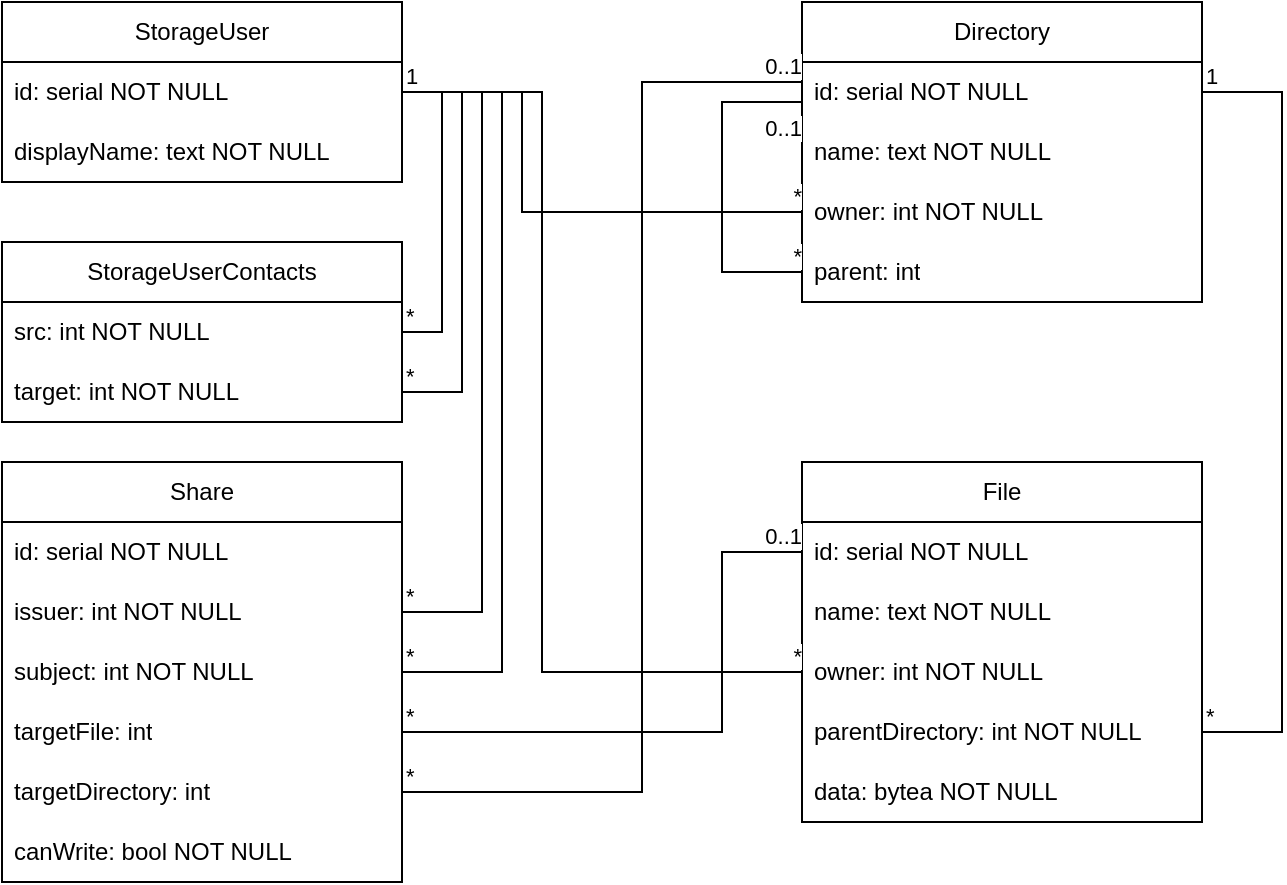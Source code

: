 <mxfile version="20.6.2" type="device"><diagram id="SA_TsuXBz7pgEuIz9iYb" name="Seite-1"><mxGraphModel dx="1422" dy="762" grid="1" gridSize="10" guides="1" tooltips="1" connect="1" arrows="1" fold="1" page="1" pageScale="1" pageWidth="827" pageHeight="1169" math="0" shadow="0"><root><mxCell id="0"/><mxCell id="1" parent="0"/><mxCell id="UxKKJHwO2CyS_UUntvFy-1" value="File" style="swimlane;fontStyle=0;childLayout=stackLayout;horizontal=1;startSize=30;horizontalStack=0;resizeParent=1;resizeParentMax=0;resizeLast=0;collapsible=1;marginBottom=0;whiteSpace=wrap;html=1;" parent="1" vertex="1"><mxGeometry x="440" y="270" width="200" height="180" as="geometry"/></mxCell><mxCell id="UxKKJHwO2CyS_UUntvFy-2" value="id: serial NOT NULL" style="text;strokeColor=none;fillColor=none;align=left;verticalAlign=middle;spacingLeft=4;spacingRight=4;overflow=hidden;points=[[0,0.5],[1,0.5]];portConstraint=eastwest;rotatable=0;whiteSpace=wrap;html=1;" parent="UxKKJHwO2CyS_UUntvFy-1" vertex="1"><mxGeometry y="30" width="200" height="30" as="geometry"/></mxCell><mxCell id="UxKKJHwO2CyS_UUntvFy-3" value="name: text NOT NULL" style="text;strokeColor=none;fillColor=none;align=left;verticalAlign=middle;spacingLeft=4;spacingRight=4;overflow=hidden;points=[[0,0.5],[1,0.5]];portConstraint=eastwest;rotatable=0;whiteSpace=wrap;html=1;" parent="UxKKJHwO2CyS_UUntvFy-1" vertex="1"><mxGeometry y="60" width="200" height="30" as="geometry"/></mxCell><mxCell id="UxKKJHwO2CyS_UUntvFy-45" value="owner: int NOT NULL" style="text;strokeColor=none;fillColor=none;align=left;verticalAlign=middle;spacingLeft=4;spacingRight=4;overflow=hidden;points=[[0,0.5],[1,0.5]];portConstraint=eastwest;rotatable=0;whiteSpace=wrap;html=1;" parent="UxKKJHwO2CyS_UUntvFy-1" vertex="1"><mxGeometry y="90" width="200" height="30" as="geometry"/></mxCell><mxCell id="UxKKJHwO2CyS_UUntvFy-4" value="parentDirectory: int NOT NULL" style="text;strokeColor=none;fillColor=none;align=left;verticalAlign=middle;spacingLeft=4;spacingRight=4;overflow=hidden;points=[[0,0.5],[1,0.5]];portConstraint=eastwest;rotatable=0;whiteSpace=wrap;html=1;" parent="UxKKJHwO2CyS_UUntvFy-1" vertex="1"><mxGeometry y="120" width="200" height="30" as="geometry"/></mxCell><mxCell id="UxKKJHwO2CyS_UUntvFy-24" value="data: bytea NOT NULL" style="text;strokeColor=none;fillColor=none;align=left;verticalAlign=middle;spacingLeft=4;spacingRight=4;overflow=hidden;points=[[0,0.5],[1,0.5]];portConstraint=eastwest;rotatable=0;whiteSpace=wrap;html=1;" parent="UxKKJHwO2CyS_UUntvFy-1" vertex="1"><mxGeometry y="150" width="200" height="30" as="geometry"/></mxCell><mxCell id="UxKKJHwO2CyS_UUntvFy-5" value="Directory" style="swimlane;fontStyle=0;childLayout=stackLayout;horizontal=1;startSize=30;horizontalStack=0;resizeParent=1;resizeParentMax=0;resizeLast=0;collapsible=1;marginBottom=0;whiteSpace=wrap;html=1;" parent="1" vertex="1"><mxGeometry x="440" y="40" width="200" height="150" as="geometry"/></mxCell><mxCell id="UxKKJHwO2CyS_UUntvFy-6" value="id: serial NOT NULL" style="text;strokeColor=none;fillColor=none;align=left;verticalAlign=middle;spacingLeft=4;spacingRight=4;overflow=hidden;points=[[0,0.5],[1,0.5]];portConstraint=eastwest;rotatable=0;whiteSpace=wrap;html=1;" parent="UxKKJHwO2CyS_UUntvFy-5" vertex="1"><mxGeometry y="30" width="200" height="30" as="geometry"/></mxCell><mxCell id="UxKKJHwO2CyS_UUntvFy-7" value="name: text NOT NULL" style="text;strokeColor=none;fillColor=none;align=left;verticalAlign=middle;spacingLeft=4;spacingRight=4;overflow=hidden;points=[[0,0.5],[1,0.5]];portConstraint=eastwest;rotatable=0;whiteSpace=wrap;html=1;" parent="UxKKJHwO2CyS_UUntvFy-5" vertex="1"><mxGeometry y="60" width="200" height="30" as="geometry"/></mxCell><mxCell id="UxKKJHwO2CyS_UUntvFy-44" value="owner: int NOT NULL" style="text;strokeColor=none;fillColor=none;align=left;verticalAlign=middle;spacingLeft=4;spacingRight=4;overflow=hidden;points=[[0,0.5],[1,0.5]];portConstraint=eastwest;rotatable=0;whiteSpace=wrap;html=1;" parent="UxKKJHwO2CyS_UUntvFy-5" vertex="1"><mxGeometry y="90" width="200" height="30" as="geometry"/></mxCell><mxCell id="UxKKJHwO2CyS_UUntvFy-8" value="parent: int" style="text;strokeColor=none;fillColor=none;align=left;verticalAlign=middle;spacingLeft=4;spacingRight=4;overflow=hidden;points=[[0,0.5],[1,0.5]];portConstraint=eastwest;rotatable=0;whiteSpace=wrap;html=1;" parent="UxKKJHwO2CyS_UUntvFy-5" vertex="1"><mxGeometry y="120" width="200" height="30" as="geometry"/></mxCell><mxCell id="UxKKJHwO2CyS_UUntvFy-37" value="" style="endArrow=none;html=1;rounded=0;endFill=0;" parent="UxKKJHwO2CyS_UUntvFy-5" source="UxKKJHwO2CyS_UUntvFy-8" edge="1"><mxGeometry relative="1" as="geometry"><mxPoint x="-56" y="540" as="sourcePoint"/><mxPoint y="50" as="targetPoint"/><Array as="points"><mxPoint x="-40" y="135"/><mxPoint x="-40" y="50"/></Array></mxGeometry></mxCell><mxCell id="UxKKJHwO2CyS_UUntvFy-38" value="*" style="edgeLabel;resizable=0;html=1;align=right;verticalAlign=bottom;" parent="UxKKJHwO2CyS_UUntvFy-37" connectable="0" vertex="1"><mxGeometry x="-1" relative="1" as="geometry"/></mxCell><mxCell id="UxKKJHwO2CyS_UUntvFy-39" value="0..1" style="edgeLabel;resizable=0;html=1;align=right;verticalAlign=top;" parent="UxKKJHwO2CyS_UUntvFy-37" connectable="0" vertex="1"><mxGeometry x="1" relative="1" as="geometry"/></mxCell><mxCell id="UxKKJHwO2CyS_UUntvFy-9" value="StorageUser" style="swimlane;fontStyle=0;childLayout=stackLayout;horizontal=1;startSize=30;horizontalStack=0;resizeParent=1;resizeParentMax=0;resizeLast=0;collapsible=1;marginBottom=0;whiteSpace=wrap;html=1;" parent="1" vertex="1"><mxGeometry x="40" y="40" width="200" height="90" as="geometry"/></mxCell><mxCell id="UxKKJHwO2CyS_UUntvFy-10" value="id: serial NOT NULL" style="text;strokeColor=none;fillColor=none;align=left;verticalAlign=middle;spacingLeft=4;spacingRight=4;overflow=hidden;points=[[0,0.5],[1,0.5]];portConstraint=eastwest;rotatable=0;whiteSpace=wrap;html=1;" parent="UxKKJHwO2CyS_UUntvFy-9" vertex="1"><mxGeometry y="30" width="200" height="30" as="geometry"/></mxCell><mxCell id="UxKKJHwO2CyS_UUntvFy-11" value="displayName: text NOT NULL" style="text;strokeColor=none;fillColor=none;align=left;verticalAlign=middle;spacingLeft=4;spacingRight=4;overflow=hidden;points=[[0,0.5],[1,0.5]];portConstraint=eastwest;rotatable=0;whiteSpace=wrap;html=1;" parent="UxKKJHwO2CyS_UUntvFy-9" vertex="1"><mxGeometry y="60" width="200" height="30" as="geometry"/></mxCell><mxCell id="UxKKJHwO2CyS_UUntvFy-13" value="Share" style="swimlane;fontStyle=0;childLayout=stackLayout;horizontal=1;startSize=30;horizontalStack=0;resizeParent=1;resizeParentMax=0;resizeLast=0;collapsible=1;marginBottom=0;whiteSpace=wrap;html=1;" parent="1" vertex="1"><mxGeometry x="40" y="270" width="200" height="210" as="geometry"/></mxCell><mxCell id="UxKKJHwO2CyS_UUntvFy-14" value="id: serial NOT NULL" style="text;strokeColor=none;fillColor=none;align=left;verticalAlign=middle;spacingLeft=4;spacingRight=4;overflow=hidden;points=[[0,0.5],[1,0.5]];portConstraint=eastwest;rotatable=0;whiteSpace=wrap;html=1;" parent="UxKKJHwO2CyS_UUntvFy-13" vertex="1"><mxGeometry y="30" width="200" height="30" as="geometry"/></mxCell><mxCell id="UxKKJHwO2CyS_UUntvFy-18" value="issuer: int NOT NULL" style="text;strokeColor=none;fillColor=none;align=left;verticalAlign=middle;spacingLeft=4;spacingRight=4;overflow=hidden;points=[[0,0.5],[1,0.5]];portConstraint=eastwest;rotatable=0;whiteSpace=wrap;html=1;" parent="UxKKJHwO2CyS_UUntvFy-13" vertex="1"><mxGeometry y="60" width="200" height="30" as="geometry"/></mxCell><mxCell id="UxKKJHwO2CyS_UUntvFy-19" value="subject: int NOT NULL" style="text;strokeColor=none;fillColor=none;align=left;verticalAlign=middle;spacingLeft=4;spacingRight=4;overflow=hidden;points=[[0,0.5],[1,0.5]];portConstraint=eastwest;rotatable=0;whiteSpace=wrap;html=1;" parent="UxKKJHwO2CyS_UUntvFy-13" vertex="1"><mxGeometry y="90" width="200" height="30" as="geometry"/></mxCell><mxCell id="UxKKJHwO2CyS_UUntvFy-17" value="targetFile: int" style="text;strokeColor=none;fillColor=none;align=left;verticalAlign=middle;spacingLeft=4;spacingRight=4;overflow=hidden;points=[[0,0.5],[1,0.5]];portConstraint=eastwest;rotatable=0;whiteSpace=wrap;html=1;" parent="UxKKJHwO2CyS_UUntvFy-13" vertex="1"><mxGeometry y="120" width="200" height="30" as="geometry"/></mxCell><mxCell id="UxKKJHwO2CyS_UUntvFy-16" value="targetDirectory: int" style="text;strokeColor=none;fillColor=none;align=left;verticalAlign=middle;spacingLeft=4;spacingRight=4;overflow=hidden;points=[[0,0.5],[1,0.5]];portConstraint=eastwest;rotatable=0;whiteSpace=wrap;html=1;" parent="UxKKJHwO2CyS_UUntvFy-13" vertex="1"><mxGeometry y="150" width="200" height="30" as="geometry"/></mxCell><mxCell id="hQOVc1WOOjiJGeHiyIxn-1" value="canWrite: bool NOT NULL" style="text;strokeColor=none;fillColor=none;align=left;verticalAlign=middle;spacingLeft=4;spacingRight=4;overflow=hidden;points=[[0,0.5],[1,0.5]];portConstraint=eastwest;rotatable=0;whiteSpace=wrap;html=1;" parent="UxKKJHwO2CyS_UUntvFy-13" vertex="1"><mxGeometry y="180" width="200" height="30" as="geometry"/></mxCell><mxCell id="UxKKJHwO2CyS_UUntvFy-20" value="" style="endArrow=none;html=1;rounded=0;endFill=0;" parent="1" source="UxKKJHwO2CyS_UUntvFy-10" target="UxKKJHwO2CyS_UUntvFy-18" edge="1"><mxGeometry relative="1" as="geometry"><mxPoint x="350" y="490" as="sourcePoint"/><mxPoint x="510" y="490" as="targetPoint"/><Array as="points"><mxPoint x="280" y="85"/><mxPoint x="280" y="345"/></Array></mxGeometry></mxCell><mxCell id="UxKKJHwO2CyS_UUntvFy-22" value="1" style="edgeLabel;resizable=0;html=1;align=left;verticalAlign=bottom;" parent="UxKKJHwO2CyS_UUntvFy-20" connectable="0" vertex="1"><mxGeometry x="-1" relative="1" as="geometry"/></mxCell><mxCell id="UxKKJHwO2CyS_UUntvFy-23" value="*" style="edgeLabel;resizable=0;html=1;align=left;verticalAlign=bottom;" parent="UxKKJHwO2CyS_UUntvFy-20" connectable="0" vertex="1"><mxGeometry x="1" relative="1" as="geometry"/></mxCell><mxCell id="UxKKJHwO2CyS_UUntvFy-25" value="" style="endArrow=none;html=1;rounded=0;endFill=0;" parent="1" source="UxKKJHwO2CyS_UUntvFy-10" target="UxKKJHwO2CyS_UUntvFy-19" edge="1"><mxGeometry relative="1" as="geometry"><mxPoint x="344" y="490" as="sourcePoint"/><mxPoint x="504" y="490" as="targetPoint"/><Array as="points"><mxPoint x="290" y="85"/><mxPoint x="290" y="375"/></Array></mxGeometry></mxCell><mxCell id="UxKKJHwO2CyS_UUntvFy-26" value="1" style="edgeLabel;resizable=0;html=1;align=left;verticalAlign=bottom;" parent="UxKKJHwO2CyS_UUntvFy-25" connectable="0" vertex="1"><mxGeometry x="-1" relative="1" as="geometry"/></mxCell><mxCell id="UxKKJHwO2CyS_UUntvFy-27" value="*" style="edgeLabel;resizable=0;html=1;align=left;verticalAlign=bottom;" parent="UxKKJHwO2CyS_UUntvFy-25" connectable="0" vertex="1"><mxGeometry x="1" relative="1" as="geometry"/></mxCell><mxCell id="UxKKJHwO2CyS_UUntvFy-28" value="" style="endArrow=none;html=1;rounded=0;endFill=0;" parent="1" target="UxKKJHwO2CyS_UUntvFy-16" edge="1"><mxGeometry relative="1" as="geometry"><mxPoint x="440" y="80" as="sourcePoint"/><mxPoint x="500" y="510" as="targetPoint"/><Array as="points"><mxPoint x="360" y="80"/><mxPoint x="360" y="435"/></Array></mxGeometry></mxCell><mxCell id="UxKKJHwO2CyS_UUntvFy-29" value="0..1" style="edgeLabel;resizable=0;html=1;align=right;verticalAlign=bottom;" parent="UxKKJHwO2CyS_UUntvFy-28" connectable="0" vertex="1"><mxGeometry x="-1" relative="1" as="geometry"><mxPoint as="offset"/></mxGeometry></mxCell><mxCell id="UxKKJHwO2CyS_UUntvFy-30" value="*" style="edgeLabel;resizable=0;html=1;align=left;verticalAlign=bottom;" parent="UxKKJHwO2CyS_UUntvFy-28" connectable="0" vertex="1"><mxGeometry x="1" relative="1" as="geometry"/></mxCell><mxCell id="UxKKJHwO2CyS_UUntvFy-31" value="" style="endArrow=none;html=1;rounded=0;endFill=0;" parent="1" source="UxKKJHwO2CyS_UUntvFy-2" target="UxKKJHwO2CyS_UUntvFy-17" edge="1"><mxGeometry relative="1" as="geometry"><mxPoint x="320" y="480" as="sourcePoint"/><mxPoint x="480" y="480" as="targetPoint"/><Array as="points"><mxPoint x="400" y="315"/><mxPoint x="400" y="405"/></Array></mxGeometry></mxCell><mxCell id="UxKKJHwO2CyS_UUntvFy-32" value="0..1" style="edgeLabel;resizable=0;html=1;align=right;verticalAlign=bottom;" parent="UxKKJHwO2CyS_UUntvFy-31" connectable="0" vertex="1"><mxGeometry x="-1" relative="1" as="geometry"/></mxCell><mxCell id="UxKKJHwO2CyS_UUntvFy-33" value="*" style="edgeLabel;resizable=0;html=1;align=left;verticalAlign=bottom;" parent="UxKKJHwO2CyS_UUntvFy-31" connectable="0" vertex="1"><mxGeometry x="1" relative="1" as="geometry"/></mxCell><mxCell id="UxKKJHwO2CyS_UUntvFy-40" value="" style="endArrow=none;html=1;rounded=0;endFill=0;" parent="1" source="UxKKJHwO2CyS_UUntvFy-4" target="UxKKJHwO2CyS_UUntvFy-6" edge="1"><mxGeometry relative="1" as="geometry"><mxPoint x="540" y="584" as="sourcePoint"/><mxPoint x="770" y="260" as="targetPoint"/><Array as="points"><mxPoint x="680" y="405"/><mxPoint x="680" y="85"/></Array></mxGeometry></mxCell><mxCell id="UxKKJHwO2CyS_UUntvFy-41" value="*" style="edgeLabel;resizable=0;html=1;align=left;verticalAlign=bottom;" parent="UxKKJHwO2CyS_UUntvFy-40" connectable="0" vertex="1"><mxGeometry x="-1" relative="1" as="geometry"/></mxCell><mxCell id="UxKKJHwO2CyS_UUntvFy-42" value="1" style="edgeLabel;resizable=0;html=1;align=left;verticalAlign=bottom;" parent="UxKKJHwO2CyS_UUntvFy-40" connectable="0" vertex="1"><mxGeometry x="1" relative="1" as="geometry"/></mxCell><mxCell id="UxKKJHwO2CyS_UUntvFy-46" value="" style="endArrow=none;html=1;rounded=0;endFill=0;" parent="1" source="UxKKJHwO2CyS_UUntvFy-44" target="UxKKJHwO2CyS_UUntvFy-10" edge="1"><mxGeometry relative="1" as="geometry"><mxPoint x="280" y="770" as="sourcePoint"/><mxPoint x="280" y="480" as="targetPoint"/><Array as="points"><mxPoint x="300" y="145"/><mxPoint x="300" y="85"/></Array></mxGeometry></mxCell><mxCell id="UxKKJHwO2CyS_UUntvFy-47" value="*" style="edgeLabel;resizable=0;html=1;align=right;verticalAlign=bottom;" parent="UxKKJHwO2CyS_UUntvFy-46" connectable="0" vertex="1"><mxGeometry x="-1" relative="1" as="geometry"/></mxCell><mxCell id="UxKKJHwO2CyS_UUntvFy-48" value="1" style="edgeLabel;resizable=0;html=1;align=left;verticalAlign=bottom;" parent="UxKKJHwO2CyS_UUntvFy-46" connectable="0" vertex="1"><mxGeometry x="1" relative="1" as="geometry"/></mxCell><mxCell id="UxKKJHwO2CyS_UUntvFy-49" value="" style="endArrow=none;html=1;rounded=0;endFill=0;" parent="1" source="UxKKJHwO2CyS_UUntvFy-45" target="UxKKJHwO2CyS_UUntvFy-10" edge="1"><mxGeometry relative="1" as="geometry"><mxPoint x="490" y="155" as="sourcePoint"/><mxPoint x="250" y="95" as="targetPoint"/><Array as="points"><mxPoint x="310" y="375"/><mxPoint x="310" y="85"/></Array></mxGeometry></mxCell><mxCell id="UxKKJHwO2CyS_UUntvFy-50" value="*" style="edgeLabel;resizable=0;html=1;align=right;verticalAlign=bottom;" parent="UxKKJHwO2CyS_UUntvFy-49" connectable="0" vertex="1"><mxGeometry x="-1" relative="1" as="geometry"/></mxCell><mxCell id="UxKKJHwO2CyS_UUntvFy-51" value="1" style="edgeLabel;resizable=0;html=1;align=left;verticalAlign=bottom;" parent="UxKKJHwO2CyS_UUntvFy-49" connectable="0" vertex="1"><mxGeometry x="1" relative="1" as="geometry"/></mxCell><mxCell id="9xFhDNK2O1t5EUwccRow-2" value="StorageUserContacts" style="swimlane;fontStyle=0;childLayout=stackLayout;horizontal=1;startSize=30;horizontalStack=0;resizeParent=1;resizeParentMax=0;resizeLast=0;collapsible=1;marginBottom=0;whiteSpace=wrap;html=1;" vertex="1" parent="1"><mxGeometry x="40" y="160" width="200" height="90" as="geometry"/></mxCell><mxCell id="9xFhDNK2O1t5EUwccRow-3" value="src: int NOT NULL" style="text;strokeColor=none;fillColor=none;align=left;verticalAlign=middle;spacingLeft=4;spacingRight=4;overflow=hidden;points=[[0,0.5],[1,0.5]];portConstraint=eastwest;rotatable=0;whiteSpace=wrap;html=1;" vertex="1" parent="9xFhDNK2O1t5EUwccRow-2"><mxGeometry y="30" width="200" height="30" as="geometry"/></mxCell><mxCell id="9xFhDNK2O1t5EUwccRow-4" value="target: int NOT NULL" style="text;strokeColor=none;fillColor=none;align=left;verticalAlign=middle;spacingLeft=4;spacingRight=4;overflow=hidden;points=[[0,0.5],[1,0.5]];portConstraint=eastwest;rotatable=0;whiteSpace=wrap;html=1;" vertex="1" parent="9xFhDNK2O1t5EUwccRow-2"><mxGeometry y="60" width="200" height="30" as="geometry"/></mxCell><mxCell id="9xFhDNK2O1t5EUwccRow-5" value="" style="endArrow=none;html=1;rounded=0;endFill=0;" edge="1" parent="1" source="UxKKJHwO2CyS_UUntvFy-10" target="9xFhDNK2O1t5EUwccRow-4"><mxGeometry relative="1" as="geometry"><mxPoint x="250" y="95" as="sourcePoint"/><mxPoint x="250" y="355" as="targetPoint"/><Array as="points"><mxPoint x="270" y="85"/><mxPoint x="270" y="235"/></Array></mxGeometry></mxCell><mxCell id="9xFhDNK2O1t5EUwccRow-6" value="1" style="edgeLabel;resizable=0;html=1;align=left;verticalAlign=bottom;" connectable="0" vertex="1" parent="9xFhDNK2O1t5EUwccRow-5"><mxGeometry x="-1" relative="1" as="geometry"/></mxCell><mxCell id="9xFhDNK2O1t5EUwccRow-7" value="*" style="edgeLabel;resizable=0;html=1;align=left;verticalAlign=bottom;" connectable="0" vertex="1" parent="9xFhDNK2O1t5EUwccRow-5"><mxGeometry x="1" relative="1" as="geometry"/></mxCell><mxCell id="9xFhDNK2O1t5EUwccRow-8" value="" style="endArrow=none;html=1;rounded=0;endFill=0;" edge="1" parent="1" source="UxKKJHwO2CyS_UUntvFy-10" target="9xFhDNK2O1t5EUwccRow-3"><mxGeometry relative="1" as="geometry"><mxPoint x="374" y="480" as="sourcePoint"/><mxPoint x="374" y="740" as="targetPoint"/><Array as="points"><mxPoint x="260" y="85"/><mxPoint x="260" y="205"/></Array></mxGeometry></mxCell><mxCell id="9xFhDNK2O1t5EUwccRow-9" value="1" style="edgeLabel;resizable=0;html=1;align=left;verticalAlign=bottom;" connectable="0" vertex="1" parent="9xFhDNK2O1t5EUwccRow-8"><mxGeometry x="-1" relative="1" as="geometry"/></mxCell><mxCell id="9xFhDNK2O1t5EUwccRow-10" value="*" style="edgeLabel;resizable=0;html=1;align=left;verticalAlign=bottom;" connectable="0" vertex="1" parent="9xFhDNK2O1t5EUwccRow-8"><mxGeometry x="1" relative="1" as="geometry"/></mxCell></root></mxGraphModel></diagram></mxfile>
